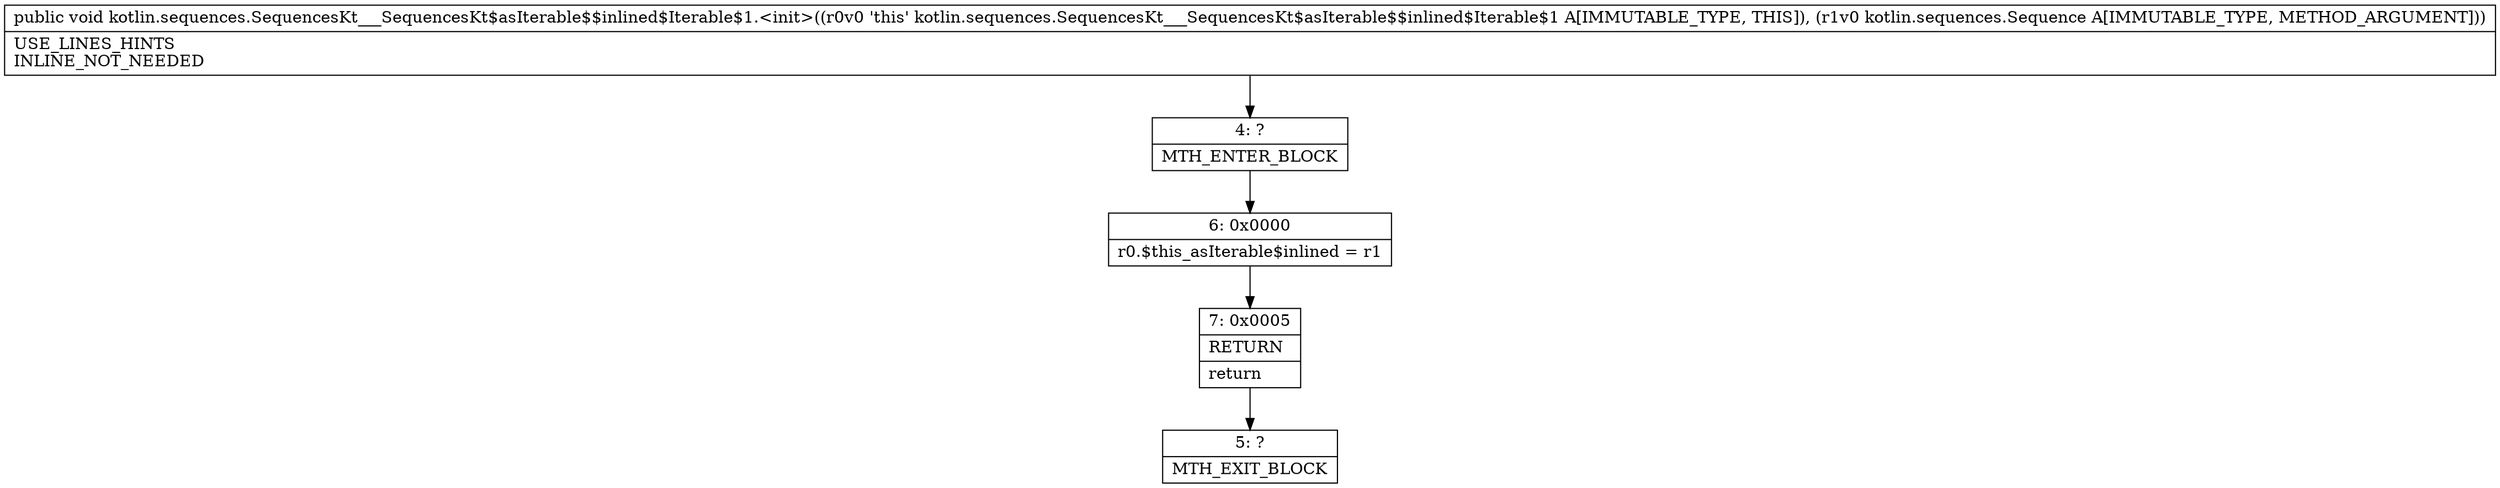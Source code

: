 digraph "CFG forkotlin.sequences.SequencesKt___SequencesKt$asIterable$$inlined$Iterable$1.\<init\>(Lkotlin\/sequences\/Sequence;)V" {
Node_4 [shape=record,label="{4\:\ ?|MTH_ENTER_BLOCK\l}"];
Node_6 [shape=record,label="{6\:\ 0x0000|r0.$this_asIterable$inlined = r1\l}"];
Node_7 [shape=record,label="{7\:\ 0x0005|RETURN\l|return\l}"];
Node_5 [shape=record,label="{5\:\ ?|MTH_EXIT_BLOCK\l}"];
MethodNode[shape=record,label="{public void kotlin.sequences.SequencesKt___SequencesKt$asIterable$$inlined$Iterable$1.\<init\>((r0v0 'this' kotlin.sequences.SequencesKt___SequencesKt$asIterable$$inlined$Iterable$1 A[IMMUTABLE_TYPE, THIS]), (r1v0 kotlin.sequences.Sequence A[IMMUTABLE_TYPE, METHOD_ARGUMENT]))  | USE_LINES_HINTS\lINLINE_NOT_NEEDED\l}"];
MethodNode -> Node_4;Node_4 -> Node_6;
Node_6 -> Node_7;
Node_7 -> Node_5;
}

